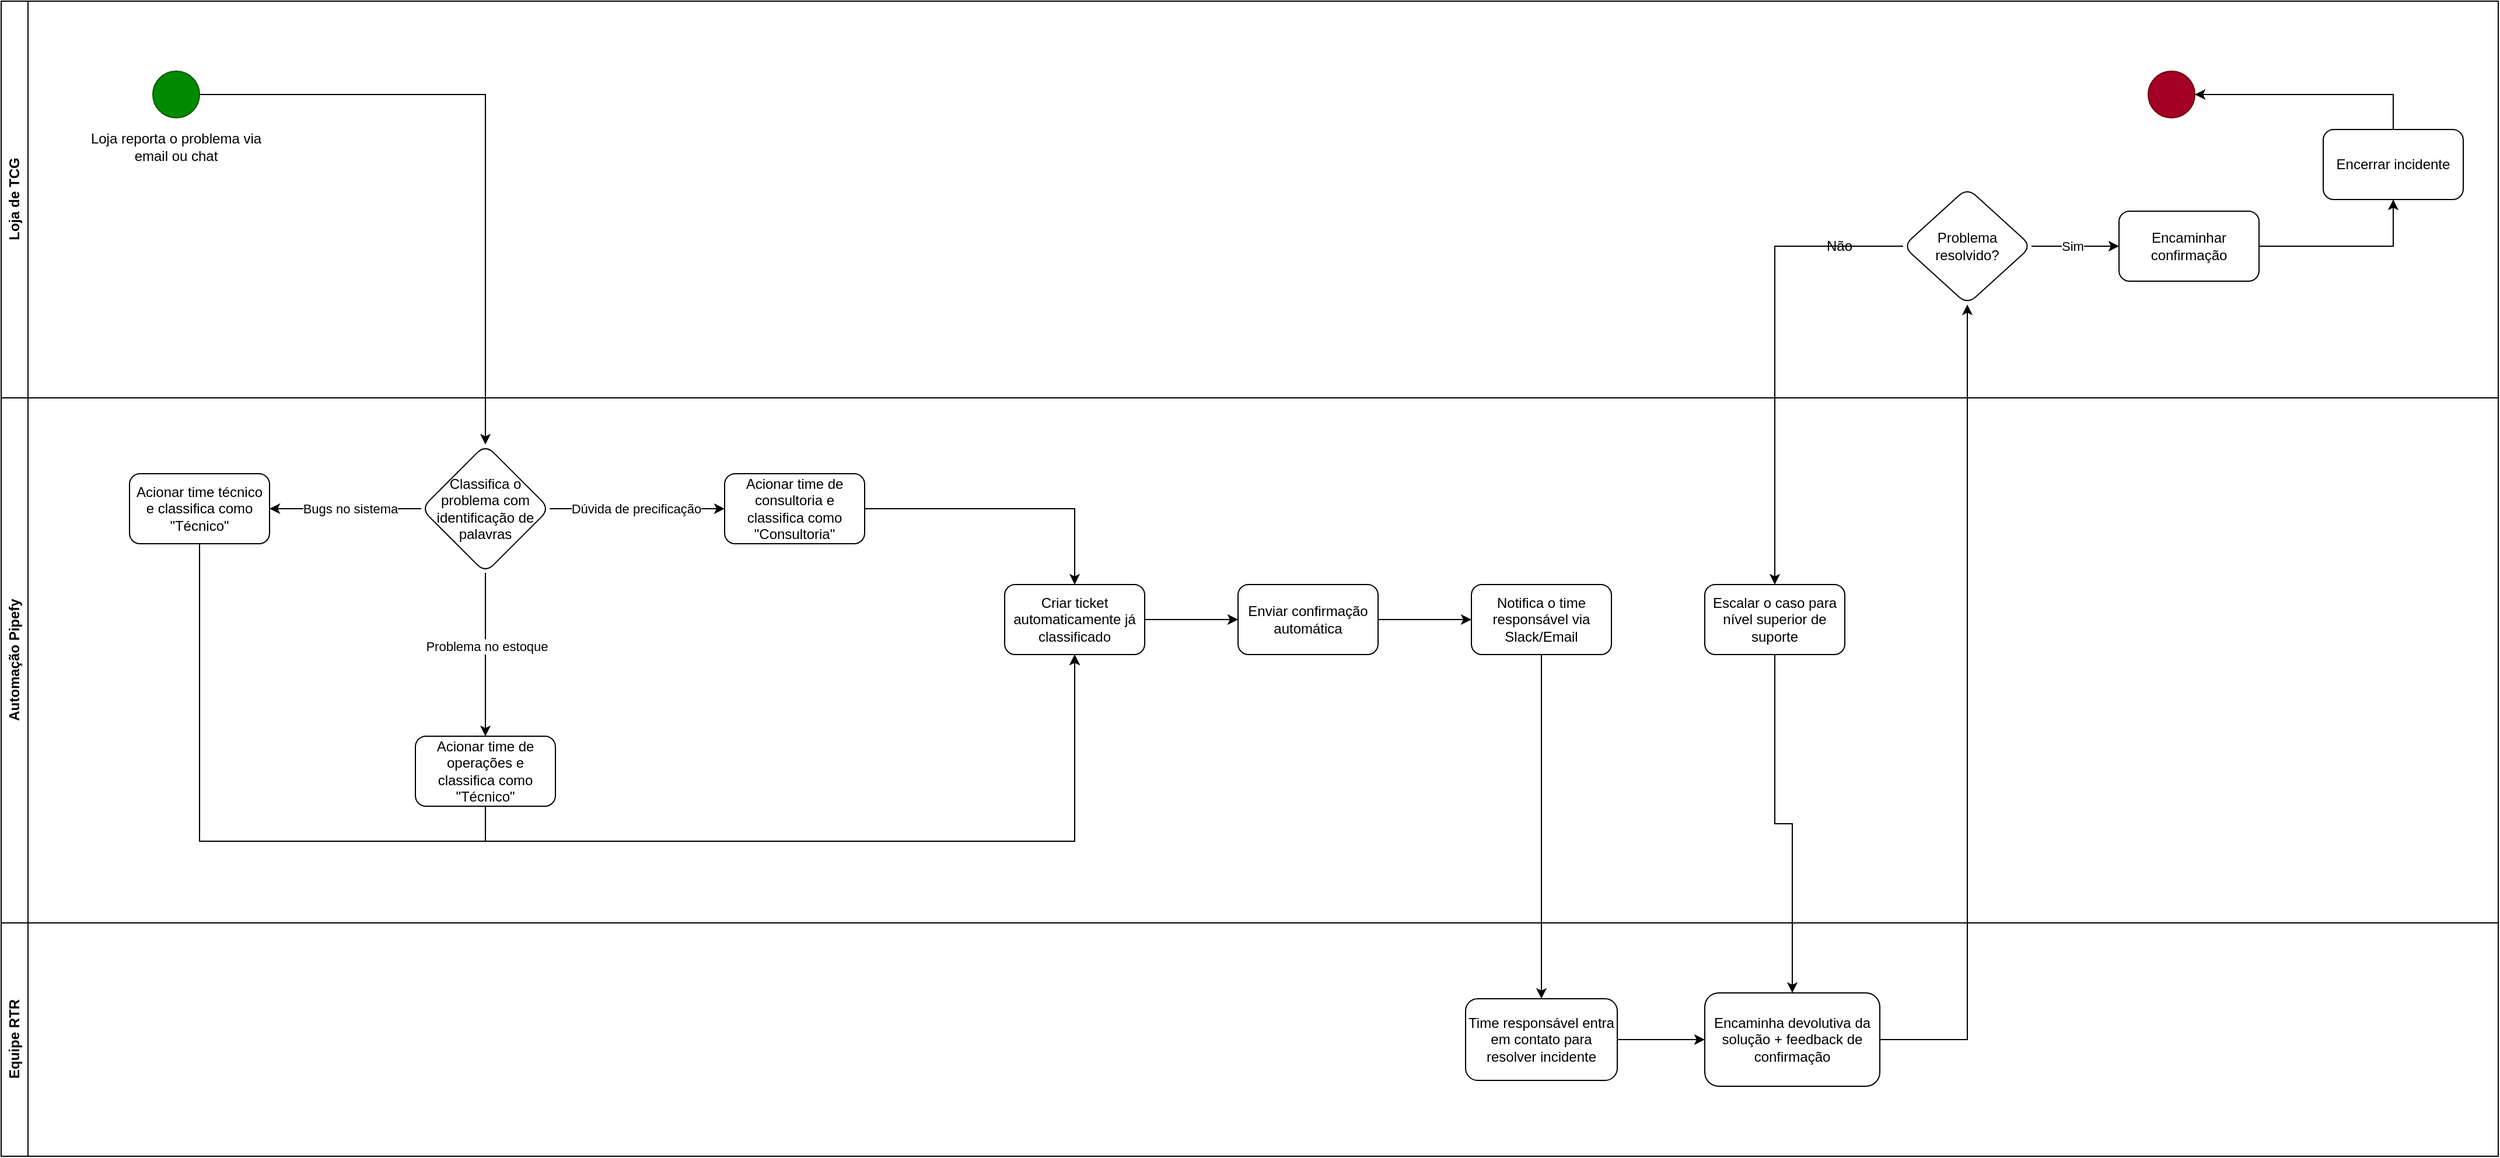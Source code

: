 <mxfile version="26.2.14">
  <diagram name="Página-1" id="t9Ym5BQmfKaSZrqKgATk">
    <mxGraphModel dx="2363" dy="1253" grid="1" gridSize="10" guides="1" tooltips="1" connect="1" arrows="1" fold="1" page="1" pageScale="1" pageWidth="827" pageHeight="1169" math="0" shadow="0">
      <root>
        <mxCell id="0" />
        <mxCell id="1" parent="0" />
        <mxCell id="Dch0LLFMQWvPrMKnwIIa-13" style="edgeStyle=orthogonalEdgeStyle;rounded=0;orthogonalLoop=1;jettySize=auto;html=1;entryX=0.5;entryY=0;entryDx=0;entryDy=0;" parent="1" source="Dch0LLFMQWvPrMKnwIIa-2" target="Dch0LLFMQWvPrMKnwIIa-11" edge="1">
          <mxGeometry relative="1" as="geometry" />
        </mxCell>
        <mxCell id="Dch0LLFMQWvPrMKnwIIa-4" value="Loja de TCG" style="swimlane;horizontal=0;whiteSpace=wrap;html=1;" parent="1" vertex="1">
          <mxGeometry x="100" y="30" width="2140" height="340" as="geometry" />
        </mxCell>
        <mxCell id="Dch0LLFMQWvPrMKnwIIa-3" value="Loja reporta o problema via email ou chat" style="text;html=1;align=center;verticalAlign=middle;whiteSpace=wrap;rounded=0;" parent="Dch0LLFMQWvPrMKnwIIa-4" vertex="1">
          <mxGeometry x="75" y="110" width="150" height="30" as="geometry" />
        </mxCell>
        <mxCell id="Dch0LLFMQWvPrMKnwIIa-2" value="" style="ellipse;whiteSpace=wrap;html=1;aspect=fixed;fillColor=#008a00;fontColor=#ffffff;strokeColor=#005700;" parent="Dch0LLFMQWvPrMKnwIIa-4" vertex="1">
          <mxGeometry x="130" y="60" width="40" height="40" as="geometry" />
        </mxCell>
        <mxCell id="Dch0LLFMQWvPrMKnwIIa-71" value="" style="edgeStyle=orthogonalEdgeStyle;rounded=0;orthogonalLoop=1;jettySize=auto;html=1;" parent="Dch0LLFMQWvPrMKnwIIa-4" source="Dch0LLFMQWvPrMKnwIIa-68" target="Dch0LLFMQWvPrMKnwIIa-70" edge="1">
          <mxGeometry relative="1" as="geometry" />
        </mxCell>
        <mxCell id="Dch0LLFMQWvPrMKnwIIa-72" value="Sim" style="edgeLabel;html=1;align=center;verticalAlign=middle;resizable=0;points=[];" parent="Dch0LLFMQWvPrMKnwIIa-71" vertex="1" connectable="0">
          <mxGeometry x="-0.064" relative="1" as="geometry">
            <mxPoint as="offset" />
          </mxGeometry>
        </mxCell>
        <mxCell id="Dch0LLFMQWvPrMKnwIIa-68" value="Problema resolvido?" style="rhombus;whiteSpace=wrap;html=1;rounded=1;" parent="Dch0LLFMQWvPrMKnwIIa-4" vertex="1">
          <mxGeometry x="1630" y="160" width="110" height="100" as="geometry" />
        </mxCell>
        <mxCell id="Dch0LLFMQWvPrMKnwIIa-70" value="Encaminhar confirmação" style="whiteSpace=wrap;html=1;rounded=1;" parent="Dch0LLFMQWvPrMKnwIIa-4" vertex="1">
          <mxGeometry x="1815" y="180" width="120" height="60" as="geometry" />
        </mxCell>
        <mxCell id="Dch0LLFMQWvPrMKnwIIa-78" value="" style="ellipse;whiteSpace=wrap;html=1;aspect=fixed;fillColor=#a20025;fontColor=#ffffff;strokeColor=#6F0000;" parent="Dch0LLFMQWvPrMKnwIIa-4" vertex="1">
          <mxGeometry x="1840" y="60" width="40" height="40" as="geometry" />
        </mxCell>
        <mxCell id="6NOtjf5OUe0q8Ylyu1A0-2" value="Não" style="text;html=1;align=center;verticalAlign=middle;resizable=0;points=[];autosize=1;strokeColor=none;fillColor=none;" vertex="1" parent="Dch0LLFMQWvPrMKnwIIa-4">
          <mxGeometry x="1550" y="195" width="50" height="30" as="geometry" />
        </mxCell>
        <mxCell id="6NOtjf5OUe0q8Ylyu1A0-4" style="edgeStyle=orthogonalEdgeStyle;rounded=0;orthogonalLoop=1;jettySize=auto;html=1;entryX=1;entryY=0.5;entryDx=0;entryDy=0;" edge="1" parent="Dch0LLFMQWvPrMKnwIIa-4" source="Dch0LLFMQWvPrMKnwIIa-79" target="Dch0LLFMQWvPrMKnwIIa-78">
          <mxGeometry relative="1" as="geometry">
            <Array as="points">
              <mxPoint x="2050" y="80" />
            </Array>
          </mxGeometry>
        </mxCell>
        <mxCell id="Dch0LLFMQWvPrMKnwIIa-79" value="Encerrar incidente" style="whiteSpace=wrap;html=1;rounded=1;" parent="Dch0LLFMQWvPrMKnwIIa-4" vertex="1">
          <mxGeometry x="1990" y="110" width="120" height="60" as="geometry" />
        </mxCell>
        <mxCell id="Dch0LLFMQWvPrMKnwIIa-80" value="" style="edgeStyle=orthogonalEdgeStyle;rounded=0;orthogonalLoop=1;jettySize=auto;html=1;" parent="Dch0LLFMQWvPrMKnwIIa-4" source="Dch0LLFMQWvPrMKnwIIa-70" target="Dch0LLFMQWvPrMKnwIIa-79" edge="1">
          <mxGeometry relative="1" as="geometry" />
        </mxCell>
        <mxCell id="Dch0LLFMQWvPrMKnwIIa-5" value="Automação Pipefy" style="swimlane;horizontal=0;whiteSpace=wrap;html=1;" parent="1" vertex="1">
          <mxGeometry x="100" y="370" width="2140" height="450" as="geometry" />
        </mxCell>
        <mxCell id="Dch0LLFMQWvPrMKnwIIa-15" value="" style="edgeStyle=orthogonalEdgeStyle;rounded=0;orthogonalLoop=1;jettySize=auto;html=1;" parent="Dch0LLFMQWvPrMKnwIIa-5" source="Dch0LLFMQWvPrMKnwIIa-11" target="Dch0LLFMQWvPrMKnwIIa-14" edge="1">
          <mxGeometry relative="1" as="geometry" />
        </mxCell>
        <mxCell id="Dch0LLFMQWvPrMKnwIIa-20" value="Bugs no sistema" style="edgeLabel;html=1;align=center;verticalAlign=middle;resizable=0;points=[];" parent="Dch0LLFMQWvPrMKnwIIa-15" vertex="1" connectable="0">
          <mxGeometry x="0.077" relative="1" as="geometry">
            <mxPoint x="9" as="offset" />
          </mxGeometry>
        </mxCell>
        <mxCell id="Dch0LLFMQWvPrMKnwIIa-17" value="" style="edgeStyle=orthogonalEdgeStyle;rounded=0;orthogonalLoop=1;jettySize=auto;html=1;" parent="Dch0LLFMQWvPrMKnwIIa-5" source="Dch0LLFMQWvPrMKnwIIa-11" target="Dch0LLFMQWvPrMKnwIIa-16" edge="1">
          <mxGeometry relative="1" as="geometry" />
        </mxCell>
        <mxCell id="Dch0LLFMQWvPrMKnwIIa-22" value="Dúvida de precificação" style="edgeLabel;html=1;align=center;verticalAlign=middle;resizable=0;points=[];" parent="Dch0LLFMQWvPrMKnwIIa-17" vertex="1" connectable="0">
          <mxGeometry x="0.204" relative="1" as="geometry">
            <mxPoint x="-17" as="offset" />
          </mxGeometry>
        </mxCell>
        <mxCell id="Dch0LLFMQWvPrMKnwIIa-19" value="" style="edgeStyle=orthogonalEdgeStyle;rounded=0;orthogonalLoop=1;jettySize=auto;html=1;" parent="Dch0LLFMQWvPrMKnwIIa-5" source="Dch0LLFMQWvPrMKnwIIa-11" target="Dch0LLFMQWvPrMKnwIIa-18" edge="1">
          <mxGeometry relative="1" as="geometry" />
        </mxCell>
        <mxCell id="Dch0LLFMQWvPrMKnwIIa-23" value="Problema no estoque" style="edgeLabel;html=1;align=center;verticalAlign=middle;resizable=0;points=[];" parent="Dch0LLFMQWvPrMKnwIIa-19" vertex="1" connectable="0">
          <mxGeometry x="-0.1" y="1" relative="1" as="geometry">
            <mxPoint as="offset" />
          </mxGeometry>
        </mxCell>
        <mxCell id="Dch0LLFMQWvPrMKnwIIa-11" value="Classifica o problema com identificação de palavras" style="rhombus;whiteSpace=wrap;html=1;rounded=1;" parent="Dch0LLFMQWvPrMKnwIIa-5" vertex="1">
          <mxGeometry x="360" y="40" width="110" height="110" as="geometry" />
        </mxCell>
        <mxCell id="Dch0LLFMQWvPrMKnwIIa-26" style="edgeStyle=orthogonalEdgeStyle;rounded=0;orthogonalLoop=1;jettySize=auto;html=1;entryX=0.5;entryY=1;entryDx=0;entryDy=0;" parent="Dch0LLFMQWvPrMKnwIIa-5" source="Dch0LLFMQWvPrMKnwIIa-14" target="Dch0LLFMQWvPrMKnwIIa-24" edge="1">
          <mxGeometry relative="1" as="geometry">
            <Array as="points">
              <mxPoint x="170" y="380" />
              <mxPoint x="920" y="380" />
            </Array>
          </mxGeometry>
        </mxCell>
        <mxCell id="Dch0LLFMQWvPrMKnwIIa-14" value="Acionar time técnico e classifica como &quot;Técnico&quot;" style="whiteSpace=wrap;html=1;rounded=1;" parent="Dch0LLFMQWvPrMKnwIIa-5" vertex="1">
          <mxGeometry x="110" y="65" width="120" height="60" as="geometry" />
        </mxCell>
        <mxCell id="Dch0LLFMQWvPrMKnwIIa-25" style="edgeStyle=orthogonalEdgeStyle;rounded=0;orthogonalLoop=1;jettySize=auto;html=1;entryX=0.5;entryY=0;entryDx=0;entryDy=0;" parent="Dch0LLFMQWvPrMKnwIIa-5" source="Dch0LLFMQWvPrMKnwIIa-16" target="Dch0LLFMQWvPrMKnwIIa-24" edge="1">
          <mxGeometry relative="1" as="geometry" />
        </mxCell>
        <mxCell id="Dch0LLFMQWvPrMKnwIIa-16" value="Acionar time de consultoria e classifica como &quot;Consultoria&quot;" style="whiteSpace=wrap;html=1;rounded=1;" parent="Dch0LLFMQWvPrMKnwIIa-5" vertex="1">
          <mxGeometry x="620" y="65" width="120" height="60" as="geometry" />
        </mxCell>
        <mxCell id="Dch0LLFMQWvPrMKnwIIa-27" style="edgeStyle=orthogonalEdgeStyle;rounded=0;orthogonalLoop=1;jettySize=auto;html=1;entryX=0.5;entryY=1;entryDx=0;entryDy=0;" parent="Dch0LLFMQWvPrMKnwIIa-5" source="Dch0LLFMQWvPrMKnwIIa-18" target="Dch0LLFMQWvPrMKnwIIa-24" edge="1">
          <mxGeometry relative="1" as="geometry">
            <Array as="points">
              <mxPoint x="415" y="380" />
              <mxPoint x="920" y="380" />
            </Array>
          </mxGeometry>
        </mxCell>
        <mxCell id="Dch0LLFMQWvPrMKnwIIa-18" value="Acionar time de operações e classifica como &quot;Técnico&quot;" style="whiteSpace=wrap;html=1;rounded=1;" parent="Dch0LLFMQWvPrMKnwIIa-5" vertex="1">
          <mxGeometry x="355" y="290" width="120" height="60" as="geometry" />
        </mxCell>
        <mxCell id="Dch0LLFMQWvPrMKnwIIa-29" value="" style="edgeStyle=orthogonalEdgeStyle;rounded=0;orthogonalLoop=1;jettySize=auto;html=1;" parent="Dch0LLFMQWvPrMKnwIIa-5" source="Dch0LLFMQWvPrMKnwIIa-24" target="Dch0LLFMQWvPrMKnwIIa-28" edge="1">
          <mxGeometry relative="1" as="geometry" />
        </mxCell>
        <mxCell id="Dch0LLFMQWvPrMKnwIIa-24" value="Criar ticket automaticamente já classificado" style="rounded=1;whiteSpace=wrap;html=1;" parent="Dch0LLFMQWvPrMKnwIIa-5" vertex="1">
          <mxGeometry x="860" y="160" width="120" height="60" as="geometry" />
        </mxCell>
        <mxCell id="Dch0LLFMQWvPrMKnwIIa-31" value="" style="edgeStyle=orthogonalEdgeStyle;rounded=0;orthogonalLoop=1;jettySize=auto;html=1;" parent="Dch0LLFMQWvPrMKnwIIa-5" source="Dch0LLFMQWvPrMKnwIIa-28" target="Dch0LLFMQWvPrMKnwIIa-30" edge="1">
          <mxGeometry relative="1" as="geometry" />
        </mxCell>
        <mxCell id="Dch0LLFMQWvPrMKnwIIa-28" value="Enviar confirmação automática" style="rounded=1;whiteSpace=wrap;html=1;" parent="Dch0LLFMQWvPrMKnwIIa-5" vertex="1">
          <mxGeometry x="1060" y="160" width="120" height="60" as="geometry" />
        </mxCell>
        <mxCell id="Dch0LLFMQWvPrMKnwIIa-30" value="Notifica o time responsável via Slack/Email" style="rounded=1;whiteSpace=wrap;html=1;" parent="Dch0LLFMQWvPrMKnwIIa-5" vertex="1">
          <mxGeometry x="1260" y="160" width="120" height="60" as="geometry" />
        </mxCell>
        <mxCell id="Dch0LLFMQWvPrMKnwIIa-34" value="Escalar o caso para nível superior de suporte" style="rounded=1;whiteSpace=wrap;html=1;" parent="Dch0LLFMQWvPrMKnwIIa-5" vertex="1">
          <mxGeometry x="1460" y="160" width="120" height="60" as="geometry" />
        </mxCell>
        <mxCell id="Dch0LLFMQWvPrMKnwIIa-63" value="Equipe RTR" style="swimlane;horizontal=0;whiteSpace=wrap;html=1;" parent="1" vertex="1">
          <mxGeometry x="100" y="820" width="2140" height="200" as="geometry" />
        </mxCell>
        <mxCell id="Dch0LLFMQWvPrMKnwIIa-67" value="" style="edgeStyle=orthogonalEdgeStyle;rounded=0;orthogonalLoop=1;jettySize=auto;html=1;" parent="Dch0LLFMQWvPrMKnwIIa-63" source="Dch0LLFMQWvPrMKnwIIa-64" target="Dch0LLFMQWvPrMKnwIIa-66" edge="1">
          <mxGeometry relative="1" as="geometry" />
        </mxCell>
        <mxCell id="Dch0LLFMQWvPrMKnwIIa-64" value="Time responsável entra em contato para resolver incidente" style="rounded=1;whiteSpace=wrap;html=1;" parent="Dch0LLFMQWvPrMKnwIIa-63" vertex="1">
          <mxGeometry x="1255" y="65" width="130" height="70" as="geometry" />
        </mxCell>
        <mxCell id="Dch0LLFMQWvPrMKnwIIa-66" value="Encaminha devolutiva da solução + feedback de confirmação" style="rounded=1;whiteSpace=wrap;html=1;" parent="Dch0LLFMQWvPrMKnwIIa-63" vertex="1">
          <mxGeometry x="1460" y="60" width="150" height="80" as="geometry" />
        </mxCell>
        <mxCell id="Dch0LLFMQWvPrMKnwIIa-65" value="" style="edgeStyle=orthogonalEdgeStyle;rounded=0;orthogonalLoop=1;jettySize=auto;html=1;" parent="1" source="Dch0LLFMQWvPrMKnwIIa-30" target="Dch0LLFMQWvPrMKnwIIa-64" edge="1">
          <mxGeometry relative="1" as="geometry" />
        </mxCell>
        <mxCell id="Dch0LLFMQWvPrMKnwIIa-69" value="" style="edgeStyle=orthogonalEdgeStyle;rounded=0;orthogonalLoop=1;jettySize=auto;html=1;" parent="1" source="Dch0LLFMQWvPrMKnwIIa-66" target="Dch0LLFMQWvPrMKnwIIa-68" edge="1">
          <mxGeometry relative="1" as="geometry" />
        </mxCell>
        <mxCell id="6NOtjf5OUe0q8Ylyu1A0-1" style="edgeStyle=orthogonalEdgeStyle;rounded=0;orthogonalLoop=1;jettySize=auto;html=1;" edge="1" parent="1" source="Dch0LLFMQWvPrMKnwIIa-68" target="Dch0LLFMQWvPrMKnwIIa-34">
          <mxGeometry relative="1" as="geometry" />
        </mxCell>
        <mxCell id="6NOtjf5OUe0q8Ylyu1A0-3" style="edgeStyle=orthogonalEdgeStyle;rounded=0;orthogonalLoop=1;jettySize=auto;html=1;" edge="1" parent="1" source="Dch0LLFMQWvPrMKnwIIa-34" target="Dch0LLFMQWvPrMKnwIIa-66">
          <mxGeometry relative="1" as="geometry" />
        </mxCell>
      </root>
    </mxGraphModel>
  </diagram>
</mxfile>
